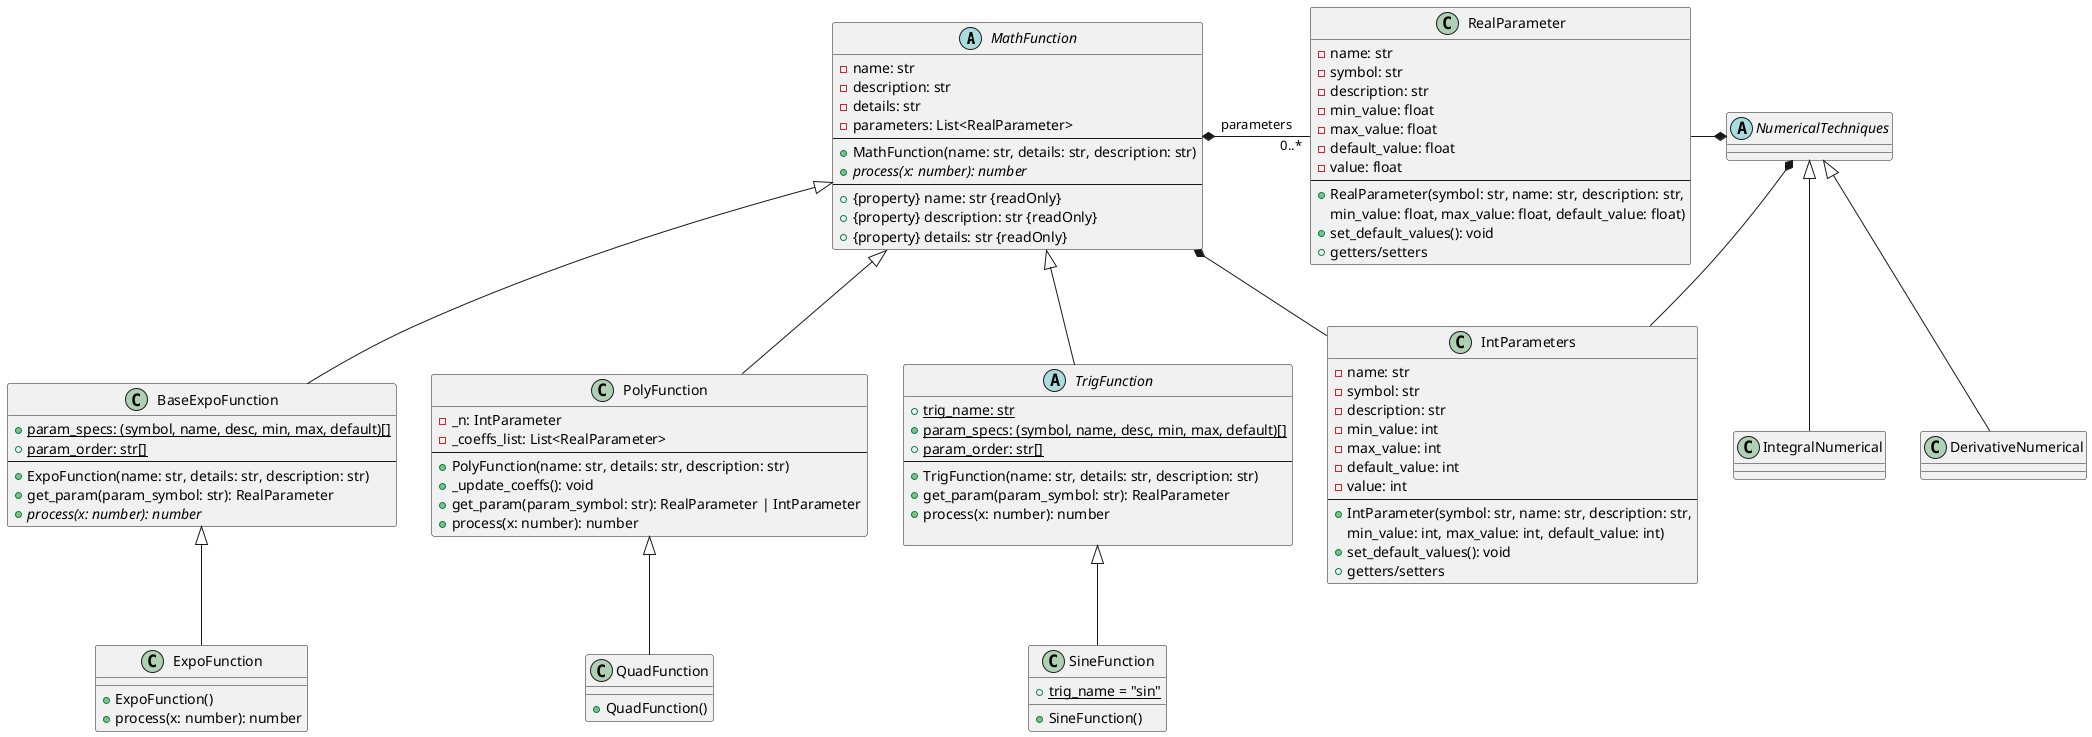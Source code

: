 @startuml Projet 1 - UML (Updated)

skinparam class AttributeIconSize 0

abstract class MathFunction {
  - name: str
  - description: str
  - details: str
  - parameters: List<RealParameter>
  --
  + MathFunction(name: str, details: str, description: str)
  {abstract} + process(x: number): number
  --
  + {property} name: str {readOnly}
  + {property} description: str {readOnly}
  + {property} details: str {readOnly}
}



abstract class TrigFunction {
  {static} + trig_name: str
  {static} + param_specs: (symbol, name, desc, min, max, default)[]
  {static} + param_order: str[]
  --
  + TrigFunction(name: str, details: str, description: str)
  + get_param(param_symbol: str): RealParameter
  + process(x: number): number
  
}

MathFunction <|-- TrigFunction



class SineFunction {
  {static} + trig_name = "sin"
  + SineFunction()
}
TrigFunction <|-- SineFunction



class BaseExpoFunction {
  {static} + param_specs: (symbol, name, desc, min, max, default)[]
  {static} + param_order: str[]
  --
  + ExpoFunction(name: str, details: str, description: str)
  + get_param(param_symbol: str): RealParameter
  {abstract} + process(x: number): number
}
MathFunction <|-- BaseExpoFunction



class ExpoFunction {
  + ExpoFunction()
  + process(x: number): number
}
BaseExpoFunction <|-- ExpoFunction



class PolyFunction {
  - _n: IntParameter
  - _coeffs_list: List<RealParameter>
  --
  + PolyFunction(name: str, details: str, description: str)
  + _update_coeffs(): void
  + get_param(param_symbol: str): RealParameter | IntParameter
  + process(x: number): number
}
MathFunction <|-- PolyFunction



class QuadFunction {
  + QuadFunction()
}
PolyFunction <|-- QuadFunction



class RealParameter {
  - name: str
  - symbol: str
  - description: str
  - min_value: float
  - max_value: float
  - default_value: float
  - value: float
  --
  + RealParameter(symbol: str, name: str, description: str,
                  min_value: float, max_value: float, default_value: float)
  + set_default_values(): void
  + getters/setters
}
MathFunction *-right- "0..*" RealParameter : parameters



class IntParameters {
  - name: str
  - symbol: str
  - description: str
  - min_value: int
  - max_value: int
  - default_value: int
  - value: int
  --
  + IntParameter(symbol: str, name: str, description: str,
                 min_value: int, max_value: int, default_value: int)
  + set_default_values(): void
  + getters/setters
}



abstract class NumericalTechniques {
}



class IntegralNumerical {
}
NumericalTechniques <|-- IntegralNumerical



class DerivativeNumerical {
}
NumericalTechniques <|-- DerivativeNumerical
MathFunction *-- IntParameters
NumericalTechniques *-left- RealParameter
NumericalTechniques *-right- IntParameters














@enduml